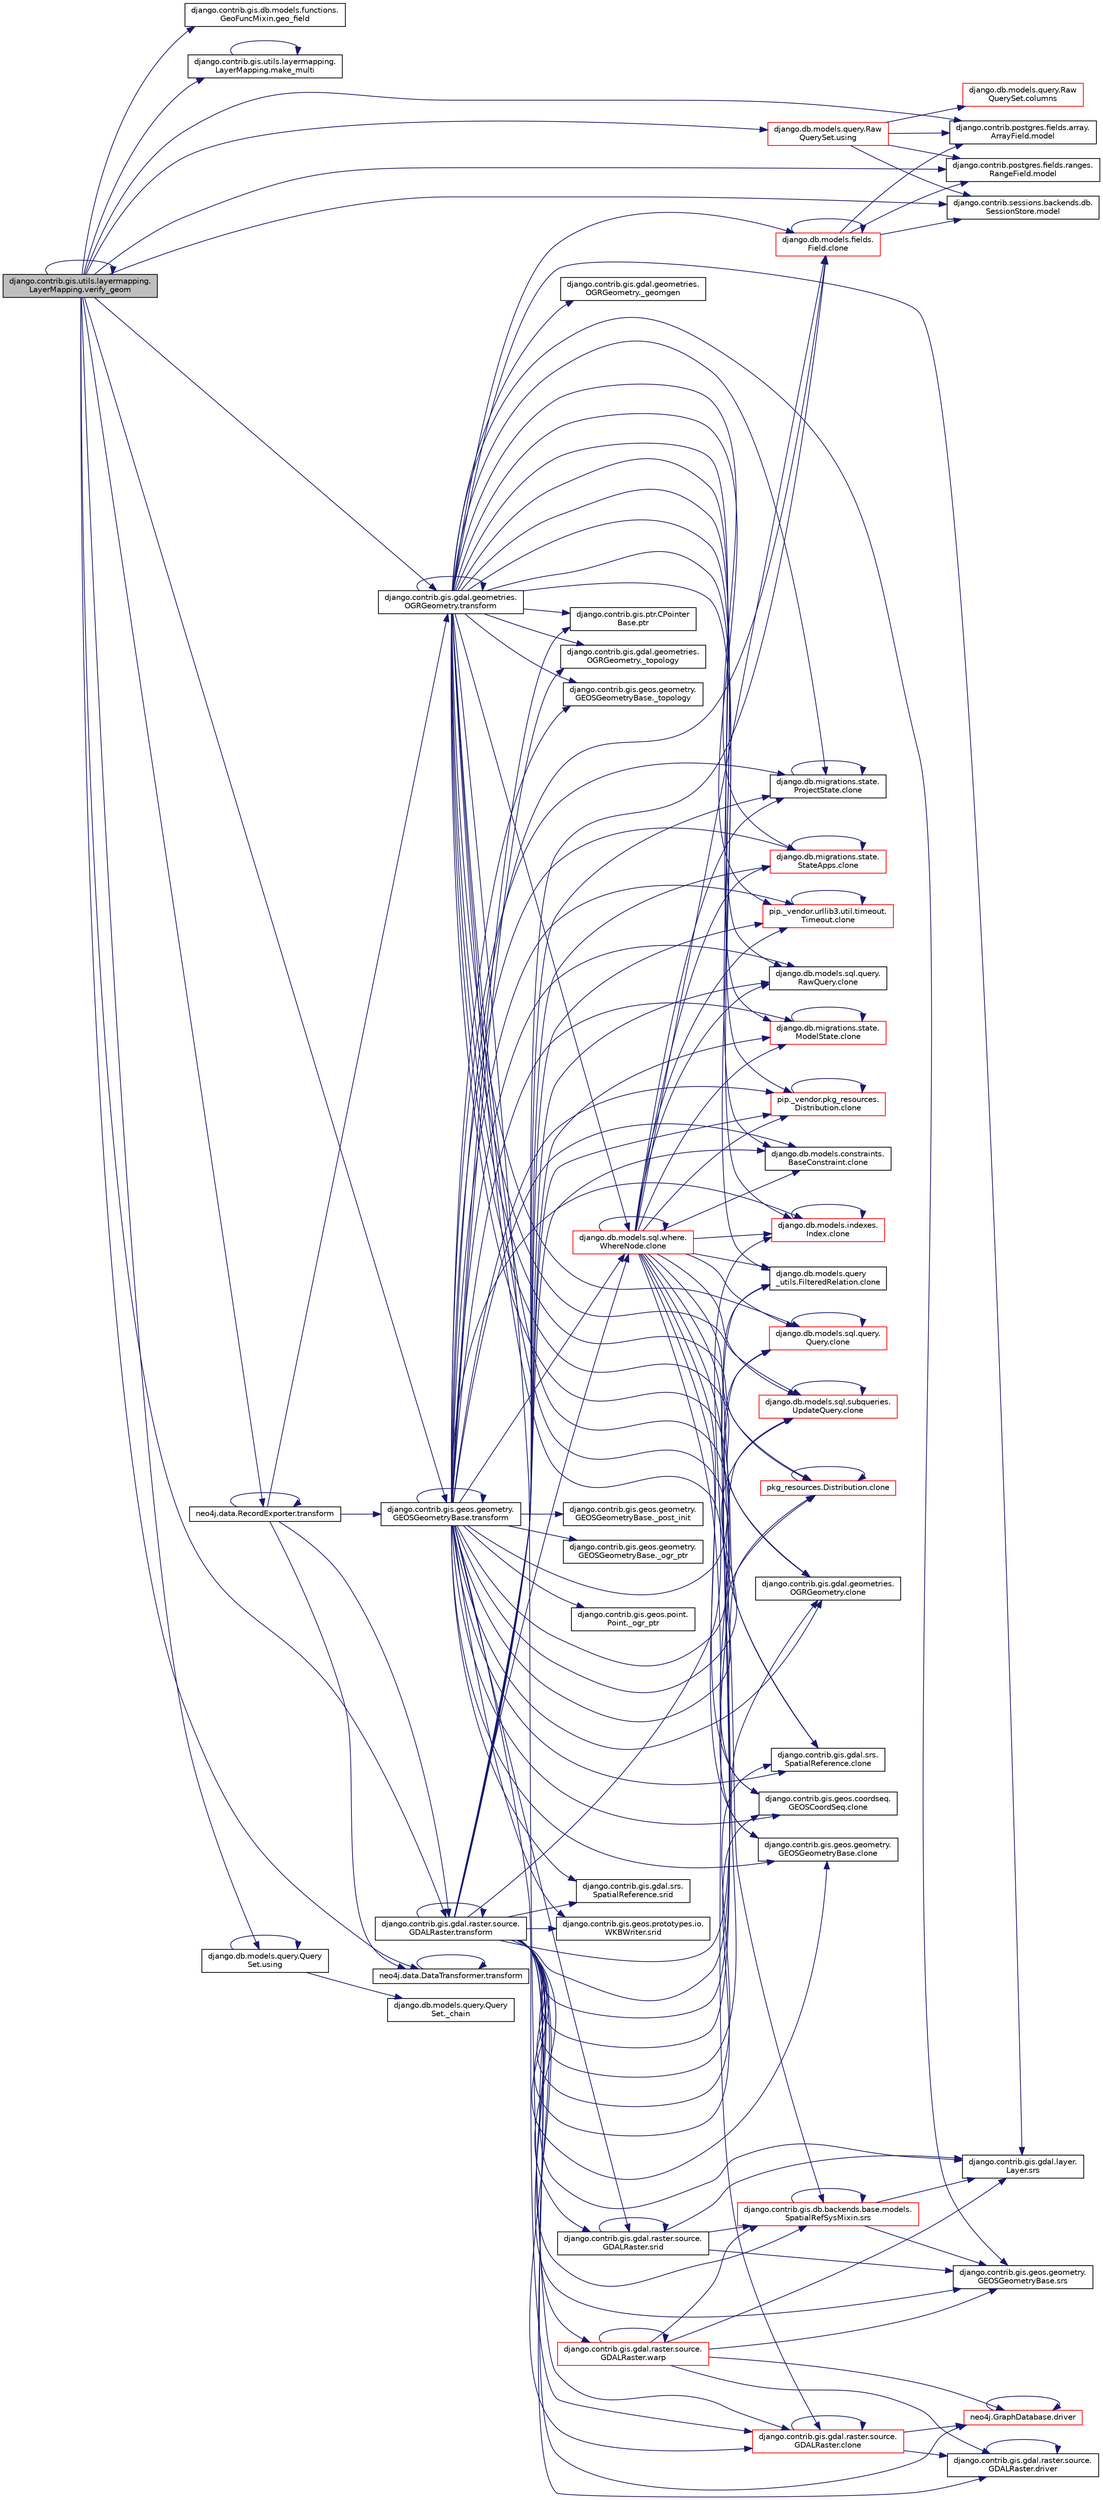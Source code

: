 digraph "django.contrib.gis.utils.layermapping.LayerMapping.verify_geom"
{
 // LATEX_PDF_SIZE
  edge [fontname="Helvetica",fontsize="10",labelfontname="Helvetica",labelfontsize="10"];
  node [fontname="Helvetica",fontsize="10",shape=record];
  rankdir="LR";
  Node1 [label="django.contrib.gis.utils.layermapping.\lLayerMapping.verify_geom",height=0.2,width=0.4,color="black", fillcolor="grey75", style="filled", fontcolor="black",tooltip=" "];
  Node1 -> Node2 [color="midnightblue",fontsize="10",style="solid",fontname="Helvetica"];
  Node2 [label="django.contrib.gis.db.models.functions.\lGeoFuncMixin.geo_field",height=0.2,width=0.4,color="black", fillcolor="white", style="filled",URL="$d4/d5c/classdjango_1_1contrib_1_1gis_1_1db_1_1models_1_1functions_1_1_geo_func_mixin.html#a9c40f3ce1a98ea98a44693067a159f0f",tooltip=" "];
  Node1 -> Node3 [color="midnightblue",fontsize="10",style="solid",fontname="Helvetica"];
  Node3 [label="django.contrib.gis.utils.layermapping.\lLayerMapping.make_multi",height=0.2,width=0.4,color="black", fillcolor="white", style="filled",URL="$d5/d90/classdjango_1_1contrib_1_1gis_1_1utils_1_1layermapping_1_1_layer_mapping.html#a932d2189f0a67518f73dcbd11468744e",tooltip=" "];
  Node3 -> Node3 [color="midnightblue",fontsize="10",style="solid",fontname="Helvetica"];
  Node1 -> Node4 [color="midnightblue",fontsize="10",style="solid",fontname="Helvetica"];
  Node4 [label="django.contrib.postgres.fields.array.\lArrayField.model",height=0.2,width=0.4,color="black", fillcolor="white", style="filled",URL="$dc/ddf/classdjango_1_1contrib_1_1postgres_1_1fields_1_1array_1_1_array_field.html#a43ec884d709f829e50c6881dc369ce94",tooltip=" "];
  Node1 -> Node5 [color="midnightblue",fontsize="10",style="solid",fontname="Helvetica"];
  Node5 [label="django.contrib.postgres.fields.ranges.\lRangeField.model",height=0.2,width=0.4,color="black", fillcolor="white", style="filled",URL="$d5/d99/classdjango_1_1contrib_1_1postgres_1_1fields_1_1ranges_1_1_range_field.html#a5f5cfd6917f141914484d606279cf20a",tooltip=" "];
  Node1 -> Node6 [color="midnightblue",fontsize="10",style="solid",fontname="Helvetica"];
  Node6 [label="django.contrib.sessions.backends.db.\lSessionStore.model",height=0.2,width=0.4,color="black", fillcolor="white", style="filled",URL="$d2/d1a/classdjango_1_1contrib_1_1sessions_1_1backends_1_1db_1_1_session_store.html#a9b2f42869f296eab5fab4dd5867285df",tooltip=" "];
  Node1 -> Node7 [color="midnightblue",fontsize="10",style="solid",fontname="Helvetica"];
  Node7 [label="django.contrib.gis.gdal.geometries.\lOGRGeometry.transform",height=0.2,width=0.4,color="black", fillcolor="white", style="filled",URL="$dd/d78/classdjango_1_1contrib_1_1gis_1_1gdal_1_1geometries_1_1_o_g_r_geometry.html#a226a7d57d4415577e5134c074054bc99",tooltip=" "];
  Node7 -> Node8 [color="midnightblue",fontsize="10",style="solid",fontname="Helvetica"];
  Node8 [label="django.contrib.gis.gdal.geometries.\lOGRGeometry._geomgen",height=0.2,width=0.4,color="black", fillcolor="white", style="filled",URL="$dd/d78/classdjango_1_1contrib_1_1gis_1_1gdal_1_1geometries_1_1_o_g_r_geometry.html#ae1622eb7a9efcc0f3c74c09dbb4d6e6b",tooltip=" "];
  Node7 -> Node9 [color="midnightblue",fontsize="10",style="solid",fontname="Helvetica"];
  Node9 [label="django.contrib.gis.gdal.geometries.\lOGRGeometry._topology",height=0.2,width=0.4,color="black", fillcolor="white", style="filled",URL="$dd/d78/classdjango_1_1contrib_1_1gis_1_1gdal_1_1geometries_1_1_o_g_r_geometry.html#aef218d7920cb6e8918bc04bf9953df59",tooltip=" "];
  Node7 -> Node10 [color="midnightblue",fontsize="10",style="solid",fontname="Helvetica"];
  Node10 [label="django.contrib.gis.geos.geometry.\lGEOSGeometryBase._topology",height=0.2,width=0.4,color="black", fillcolor="white", style="filled",URL="$d0/d97/classdjango_1_1contrib_1_1gis_1_1geos_1_1geometry_1_1_g_e_o_s_geometry_base.html#a0d02dae18ef26858fe1516ede3af2923",tooltip=" "];
  Node7 -> Node11 [color="midnightblue",fontsize="10",style="solid",fontname="Helvetica"];
  Node11 [label="django.contrib.gis.gdal.geometries.\lOGRGeometry.clone",height=0.2,width=0.4,color="black", fillcolor="white", style="filled",URL="$dd/d78/classdjango_1_1contrib_1_1gis_1_1gdal_1_1geometries_1_1_o_g_r_geometry.html#aa632a5e07e0facf26b59c993c332b863",tooltip=" "];
  Node7 -> Node12 [color="midnightblue",fontsize="10",style="solid",fontname="Helvetica"];
  Node12 [label="django.contrib.gis.gdal.srs.\lSpatialReference.clone",height=0.2,width=0.4,color="black", fillcolor="white", style="filled",URL="$d7/dda/classdjango_1_1contrib_1_1gis_1_1gdal_1_1srs_1_1_spatial_reference.html#ab518a573c006e7fd51d3c611f1e3d5d1",tooltip=" "];
  Node7 -> Node13 [color="midnightblue",fontsize="10",style="solid",fontname="Helvetica"];
  Node13 [label="django.contrib.gis.geos.coordseq.\lGEOSCoordSeq.clone",height=0.2,width=0.4,color="black", fillcolor="white", style="filled",URL="$d5/d0c/classdjango_1_1contrib_1_1gis_1_1geos_1_1coordseq_1_1_g_e_o_s_coord_seq.html#aa6bb2cfdaa60bf19cc387c4ab5747e79",tooltip=" "];
  Node7 -> Node14 [color="midnightblue",fontsize="10",style="solid",fontname="Helvetica"];
  Node14 [label="django.contrib.gis.geos.geometry.\lGEOSGeometryBase.clone",height=0.2,width=0.4,color="black", fillcolor="white", style="filled",URL="$d0/d97/classdjango_1_1contrib_1_1gis_1_1geos_1_1geometry_1_1_g_e_o_s_geometry_base.html#aaf92d5e776a1fedcb39b52a36e4dabb1",tooltip=" "];
  Node7 -> Node15 [color="midnightblue",fontsize="10",style="solid",fontname="Helvetica"];
  Node15 [label="django.db.migrations.state.\lProjectState.clone",height=0.2,width=0.4,color="black", fillcolor="white", style="filled",URL="$de/db2/classdjango_1_1db_1_1migrations_1_1state_1_1_project_state.html#a22b8c0c95a34494529722755f2f7fb08",tooltip=" "];
  Node15 -> Node15 [color="midnightblue",fontsize="10",style="solid",fontname="Helvetica"];
  Node7 -> Node16 [color="midnightblue",fontsize="10",style="solid",fontname="Helvetica"];
  Node16 [label="django.db.migrations.state.\lStateApps.clone",height=0.2,width=0.4,color="red", fillcolor="white", style="filled",URL="$d3/d9a/classdjango_1_1db_1_1migrations_1_1state_1_1_state_apps.html#a821944752bc7080daff8c38bb20e3943",tooltip=" "];
  Node16 -> Node16 [color="midnightblue",fontsize="10",style="solid",fontname="Helvetica"];
  Node7 -> Node1524 [color="midnightblue",fontsize="10",style="solid",fontname="Helvetica"];
  Node1524 [label="django.db.migrations.state.\lModelState.clone",height=0.2,width=0.4,color="red", fillcolor="white", style="filled",URL="$d1/d62/classdjango_1_1db_1_1migrations_1_1state_1_1_model_state.html#ab5feb03ae6d22923dd5029a5cfb8abb0",tooltip=" "];
  Node1524 -> Node1524 [color="midnightblue",fontsize="10",style="solid",fontname="Helvetica"];
  Node7 -> Node1572 [color="midnightblue",fontsize="10",style="solid",fontname="Helvetica"];
  Node1572 [label="django.db.models.constraints.\lBaseConstraint.clone",height=0.2,width=0.4,color="black", fillcolor="white", style="filled",URL="$da/d8b/classdjango_1_1db_1_1models_1_1constraints_1_1_base_constraint.html#aa8f687025c9ab3afd1c3e0be4aeb38e5",tooltip=" "];
  Node7 -> Node1573 [color="midnightblue",fontsize="10",style="solid",fontname="Helvetica"];
  Node1573 [label="django.db.models.fields.\lField.clone",height=0.2,width=0.4,color="red", fillcolor="white", style="filled",URL="$db/d75/classdjango_1_1db_1_1models_1_1fields_1_1_field.html#ae8df23501cdf746b169871b4c3b8fd68",tooltip=" "];
  Node1573 -> Node1573 [color="midnightblue",fontsize="10",style="solid",fontname="Helvetica"];
  Node1573 -> Node4 [color="midnightblue",fontsize="10",style="solid",fontname="Helvetica"];
  Node1573 -> Node5 [color="midnightblue",fontsize="10",style="solid",fontname="Helvetica"];
  Node1573 -> Node6 [color="midnightblue",fontsize="10",style="solid",fontname="Helvetica"];
  Node7 -> Node1838 [color="midnightblue",fontsize="10",style="solid",fontname="Helvetica"];
  Node1838 [label="django.db.models.indexes.\lIndex.clone",height=0.2,width=0.4,color="red", fillcolor="white", style="filled",URL="$d9/de5/classdjango_1_1db_1_1models_1_1indexes_1_1_index.html#a4a72c5cec1fcccfa88858c5605fb6a3d",tooltip=" "];
  Node1838 -> Node1838 [color="midnightblue",fontsize="10",style="solid",fontname="Helvetica"];
  Node7 -> Node1839 [color="midnightblue",fontsize="10",style="solid",fontname="Helvetica"];
  Node1839 [label="django.db.models.query\l_utils.FilteredRelation.clone",height=0.2,width=0.4,color="black", fillcolor="white", style="filled",URL="$d0/d2b/classdjango_1_1db_1_1models_1_1query__utils_1_1_filtered_relation.html#a9f4dae850af9de18248db090365c8ae6",tooltip=" "];
  Node7 -> Node1840 [color="midnightblue",fontsize="10",style="solid",fontname="Helvetica"];
  Node1840 [label="django.db.models.sql.query.\lQuery.clone",height=0.2,width=0.4,color="red", fillcolor="white", style="filled",URL="$d6/d30/classdjango_1_1db_1_1models_1_1sql_1_1query_1_1_query.html#a1a0da276f10cd0bf92b0b5c038210ec0",tooltip=" "];
  Node1840 -> Node1840 [color="midnightblue",fontsize="10",style="solid",fontname="Helvetica"];
  Node7 -> Node1844 [color="midnightblue",fontsize="10",style="solid",fontname="Helvetica"];
  Node1844 [label="django.db.models.sql.subqueries.\lUpdateQuery.clone",height=0.2,width=0.4,color="red", fillcolor="white", style="filled",URL="$d5/de4/classdjango_1_1db_1_1models_1_1sql_1_1subqueries_1_1_update_query.html#aa27f04cebfd03635df399ef4c8a4b203",tooltip=" "];
  Node1844 -> Node1844 [color="midnightblue",fontsize="10",style="solid",fontname="Helvetica"];
  Node7 -> Node1873 [color="midnightblue",fontsize="10",style="solid",fontname="Helvetica"];
  Node1873 [label="django.db.models.sql.where.\lWhereNode.clone",height=0.2,width=0.4,color="red", fillcolor="white", style="filled",URL="$db/da3/classdjango_1_1db_1_1models_1_1sql_1_1where_1_1_where_node.html#aa169773c5fb2dda662bec5946ed79263",tooltip=" "];
  Node1873 -> Node11 [color="midnightblue",fontsize="10",style="solid",fontname="Helvetica"];
  Node1873 -> Node12 [color="midnightblue",fontsize="10",style="solid",fontname="Helvetica"];
  Node1873 -> Node13 [color="midnightblue",fontsize="10",style="solid",fontname="Helvetica"];
  Node1873 -> Node14 [color="midnightblue",fontsize="10",style="solid",fontname="Helvetica"];
  Node1873 -> Node15 [color="midnightblue",fontsize="10",style="solid",fontname="Helvetica"];
  Node1873 -> Node16 [color="midnightblue",fontsize="10",style="solid",fontname="Helvetica"];
  Node1873 -> Node1524 [color="midnightblue",fontsize="10",style="solid",fontname="Helvetica"];
  Node1873 -> Node1572 [color="midnightblue",fontsize="10",style="solid",fontname="Helvetica"];
  Node1873 -> Node1573 [color="midnightblue",fontsize="10",style="solid",fontname="Helvetica"];
  Node1873 -> Node1838 [color="midnightblue",fontsize="10",style="solid",fontname="Helvetica"];
  Node1873 -> Node1839 [color="midnightblue",fontsize="10",style="solid",fontname="Helvetica"];
  Node1873 -> Node1840 [color="midnightblue",fontsize="10",style="solid",fontname="Helvetica"];
  Node1873 -> Node1844 [color="midnightblue",fontsize="10",style="solid",fontname="Helvetica"];
  Node1873 -> Node1873 [color="midnightblue",fontsize="10",style="solid",fontname="Helvetica"];
  Node1873 -> Node1878 [color="midnightblue",fontsize="10",style="solid",fontname="Helvetica"];
  Node1878 [label="pip._vendor.urllib3.util.timeout.\lTimeout.clone",height=0.2,width=0.4,color="red", fillcolor="white", style="filled",URL="$d7/d0f/classpip_1_1__vendor_1_1urllib3_1_1util_1_1timeout_1_1_timeout.html#adf3e93289276c7920b5bfa24ce7ad651",tooltip=" "];
  Node1878 -> Node1878 [color="midnightblue",fontsize="10",style="solid",fontname="Helvetica"];
  Node1873 -> Node1882 [color="midnightblue",fontsize="10",style="solid",fontname="Helvetica"];
  Node1882 [label="pip._vendor.pkg_resources.\lDistribution.clone",height=0.2,width=0.4,color="red", fillcolor="white", style="filled",URL="$d0/ddb/classpip_1_1__vendor_1_1pkg__resources_1_1_distribution.html#a9928966be415e533c49972011db1a5a2",tooltip=" "];
  Node1882 -> Node1882 [color="midnightblue",fontsize="10",style="solid",fontname="Helvetica"];
  Node1873 -> Node1887 [color="midnightblue",fontsize="10",style="solid",fontname="Helvetica"];
  Node1887 [label="pkg_resources.Distribution.clone",height=0.2,width=0.4,color="red", fillcolor="white", style="filled",URL="$d8/d25/classpkg__resources_1_1_distribution.html#a3efa2d30d3271d07ebea1943f13db873",tooltip=" "];
  Node1887 -> Node1887 [color="midnightblue",fontsize="10",style="solid",fontname="Helvetica"];
  Node1873 -> Node1888 [color="midnightblue",fontsize="10",style="solid",fontname="Helvetica"];
  Node1888 [label="django.contrib.gis.gdal.raster.source.\lGDALRaster.clone",height=0.2,width=0.4,color="red", fillcolor="white", style="filled",URL="$db/dff/classdjango_1_1contrib_1_1gis_1_1gdal_1_1raster_1_1source_1_1_g_d_a_l_raster.html#ab942a134825c7588400201443c9fd128",tooltip=" "];
  Node1888 -> Node1888 [color="midnightblue",fontsize="10",style="solid",fontname="Helvetica"];
  Node1888 -> Node1891 [color="midnightblue",fontsize="10",style="solid",fontname="Helvetica"];
  Node1891 [label="neo4j.GraphDatabase.driver",height=0.2,width=0.4,color="red", fillcolor="white", style="filled",URL="$d7/d6e/classneo4j_1_1_graph_database.html#a2673a1569da3fb25ba1213cbdbedddaa",tooltip=" "];
  Node1891 -> Node1891 [color="midnightblue",fontsize="10",style="solid",fontname="Helvetica"];
  Node1888 -> Node1894 [color="midnightblue",fontsize="10",style="solid",fontname="Helvetica"];
  Node1894 [label="django.contrib.gis.gdal.raster.source.\lGDALRaster.driver",height=0.2,width=0.4,color="black", fillcolor="white", style="filled",URL="$db/dff/classdjango_1_1contrib_1_1gis_1_1gdal_1_1raster_1_1source_1_1_g_d_a_l_raster.html#a23f2ee063da4f027cdd9d8d36cb84d94",tooltip=" "];
  Node1894 -> Node1894 [color="midnightblue",fontsize="10",style="solid",fontname="Helvetica"];
  Node1873 -> Node1895 [color="midnightblue",fontsize="10",style="solid",fontname="Helvetica"];
  Node1895 [label="django.db.models.sql.query.\lRawQuery.clone",height=0.2,width=0.4,color="black", fillcolor="white", style="filled",URL="$db/dfa/classdjango_1_1db_1_1models_1_1sql_1_1query_1_1_raw_query.html#a41e402ece12880e64e595a71991cd8bb",tooltip=" "];
  Node7 -> Node1878 [color="midnightblue",fontsize="10",style="solid",fontname="Helvetica"];
  Node7 -> Node1882 [color="midnightblue",fontsize="10",style="solid",fontname="Helvetica"];
  Node7 -> Node1887 [color="midnightblue",fontsize="10",style="solid",fontname="Helvetica"];
  Node7 -> Node1888 [color="midnightblue",fontsize="10",style="solid",fontname="Helvetica"];
  Node7 -> Node1895 [color="midnightblue",fontsize="10",style="solid",fontname="Helvetica"];
  Node7 -> Node25 [color="midnightblue",fontsize="10",style="solid",fontname="Helvetica"];
  Node25 [label="django.contrib.gis.ptr.CPointer\lBase.ptr",height=0.2,width=0.4,color="black", fillcolor="white", style="filled",URL="$da/dc5/classdjango_1_1contrib_1_1gis_1_1ptr_1_1_c_pointer_base.html#a234177319d249573c7dd6508c5ca9095",tooltip=" "];
  Node7 -> Node1204 [color="midnightblue",fontsize="10",style="solid",fontname="Helvetica"];
  Node1204 [label="django.contrib.gis.db.backends.base.models.\lSpatialRefSysMixin.srs",height=0.2,width=0.4,color="red", fillcolor="white", style="filled",URL="$d5/d73/classdjango_1_1contrib_1_1gis_1_1db_1_1backends_1_1base_1_1models_1_1_spatial_ref_sys_mixin.html#a872cc376b9ec7a9d3e0f5d3529890ef5",tooltip=" "];
  Node1204 -> Node1204 [color="midnightblue",fontsize="10",style="solid",fontname="Helvetica"];
  Node1204 -> Node1205 [color="midnightblue",fontsize="10",style="solid",fontname="Helvetica"];
  Node1205 [label="django.contrib.gis.gdal.layer.\lLayer.srs",height=0.2,width=0.4,color="black", fillcolor="white", style="filled",URL="$d9/d84/classdjango_1_1contrib_1_1gis_1_1gdal_1_1layer_1_1_layer.html#ad884cafef725038c4ca1d5d8cedd62ef",tooltip=" "];
  Node1204 -> Node1206 [color="midnightblue",fontsize="10",style="solid",fontname="Helvetica"];
  Node1206 [label="django.contrib.gis.geos.geometry.\lGEOSGeometryBase.srs",height=0.2,width=0.4,color="black", fillcolor="white", style="filled",URL="$d0/d97/classdjango_1_1contrib_1_1gis_1_1geos_1_1geometry_1_1_g_e_o_s_geometry_base.html#ac6e2fa1f2df958d4cdcf458cbe80931e",tooltip=" "];
  Node7 -> Node1205 [color="midnightblue",fontsize="10",style="solid",fontname="Helvetica"];
  Node7 -> Node1206 [color="midnightblue",fontsize="10",style="solid",fontname="Helvetica"];
  Node7 -> Node7 [color="midnightblue",fontsize="10",style="solid",fontname="Helvetica"];
  Node1 -> Node4503 [color="midnightblue",fontsize="10",style="solid",fontname="Helvetica"];
  Node4503 [label="django.contrib.gis.geos.geometry.\lGEOSGeometryBase.transform",height=0.2,width=0.4,color="black", fillcolor="white", style="filled",URL="$d0/d97/classdjango_1_1contrib_1_1gis_1_1geos_1_1geometry_1_1_g_e_o_s_geometry_base.html#ac923464876d4b3837fba9dd803901fd4",tooltip=" "];
  Node4503 -> Node4504 [color="midnightblue",fontsize="10",style="solid",fontname="Helvetica"];
  Node4504 [label="django.contrib.gis.geos.geometry.\lGEOSGeometryBase._ogr_ptr",height=0.2,width=0.4,color="black", fillcolor="white", style="filled",URL="$d0/d97/classdjango_1_1contrib_1_1gis_1_1geos_1_1geometry_1_1_g_e_o_s_geometry_base.html#abf735e9206ba8611bb65a74f960c8542",tooltip=" "];
  Node4503 -> Node4505 [color="midnightblue",fontsize="10",style="solid",fontname="Helvetica"];
  Node4505 [label="django.contrib.gis.geos.point.\lPoint._ogr_ptr",height=0.2,width=0.4,color="black", fillcolor="white", style="filled",URL="$d2/d93/classdjango_1_1contrib_1_1gis_1_1geos_1_1point_1_1_point.html#a9c02fc2f123c45560de289ab23f6c5bd",tooltip=" "];
  Node4503 -> Node1914 [color="midnightblue",fontsize="10",style="solid",fontname="Helvetica"];
  Node1914 [label="django.contrib.gis.geos.geometry.\lGEOSGeometryBase._post_init",height=0.2,width=0.4,color="black", fillcolor="white", style="filled",URL="$d0/d97/classdjango_1_1contrib_1_1gis_1_1geos_1_1geometry_1_1_g_e_o_s_geometry_base.html#a883224417fc1b77ba2ea40a50e4216b8",tooltip=" "];
  Node4503 -> Node9 [color="midnightblue",fontsize="10",style="solid",fontname="Helvetica"];
  Node4503 -> Node10 [color="midnightblue",fontsize="10",style="solid",fontname="Helvetica"];
  Node4503 -> Node11 [color="midnightblue",fontsize="10",style="solid",fontname="Helvetica"];
  Node4503 -> Node12 [color="midnightblue",fontsize="10",style="solid",fontname="Helvetica"];
  Node4503 -> Node13 [color="midnightblue",fontsize="10",style="solid",fontname="Helvetica"];
  Node4503 -> Node14 [color="midnightblue",fontsize="10",style="solid",fontname="Helvetica"];
  Node4503 -> Node15 [color="midnightblue",fontsize="10",style="solid",fontname="Helvetica"];
  Node4503 -> Node16 [color="midnightblue",fontsize="10",style="solid",fontname="Helvetica"];
  Node4503 -> Node1524 [color="midnightblue",fontsize="10",style="solid",fontname="Helvetica"];
  Node4503 -> Node1572 [color="midnightblue",fontsize="10",style="solid",fontname="Helvetica"];
  Node4503 -> Node1573 [color="midnightblue",fontsize="10",style="solid",fontname="Helvetica"];
  Node4503 -> Node1838 [color="midnightblue",fontsize="10",style="solid",fontname="Helvetica"];
  Node4503 -> Node1839 [color="midnightblue",fontsize="10",style="solid",fontname="Helvetica"];
  Node4503 -> Node1840 [color="midnightblue",fontsize="10",style="solid",fontname="Helvetica"];
  Node4503 -> Node1844 [color="midnightblue",fontsize="10",style="solid",fontname="Helvetica"];
  Node4503 -> Node1873 [color="midnightblue",fontsize="10",style="solid",fontname="Helvetica"];
  Node4503 -> Node1878 [color="midnightblue",fontsize="10",style="solid",fontname="Helvetica"];
  Node4503 -> Node1882 [color="midnightblue",fontsize="10",style="solid",fontname="Helvetica"];
  Node4503 -> Node1887 [color="midnightblue",fontsize="10",style="solid",fontname="Helvetica"];
  Node4503 -> Node1888 [color="midnightblue",fontsize="10",style="solid",fontname="Helvetica"];
  Node4503 -> Node1895 [color="midnightblue",fontsize="10",style="solid",fontname="Helvetica"];
  Node4503 -> Node25 [color="midnightblue",fontsize="10",style="solid",fontname="Helvetica"];
  Node4503 -> Node1203 [color="midnightblue",fontsize="10",style="solid",fontname="Helvetica"];
  Node1203 [label="django.contrib.gis.gdal.raster.source.\lGDALRaster.srid",height=0.2,width=0.4,color="black", fillcolor="white", style="filled",URL="$db/dff/classdjango_1_1contrib_1_1gis_1_1gdal_1_1raster_1_1source_1_1_g_d_a_l_raster.html#abb1a0c5b76ca4f874311778d1317b753",tooltip=" "];
  Node1203 -> Node1203 [color="midnightblue",fontsize="10",style="solid",fontname="Helvetica"];
  Node1203 -> Node1204 [color="midnightblue",fontsize="10",style="solid",fontname="Helvetica"];
  Node1203 -> Node1205 [color="midnightblue",fontsize="10",style="solid",fontname="Helvetica"];
  Node1203 -> Node1206 [color="midnightblue",fontsize="10",style="solid",fontname="Helvetica"];
  Node4503 -> Node1215 [color="midnightblue",fontsize="10",style="solid",fontname="Helvetica"];
  Node1215 [label="django.contrib.gis.gdal.srs.\lSpatialReference.srid",height=0.2,width=0.4,color="black", fillcolor="white", style="filled",URL="$d7/dda/classdjango_1_1contrib_1_1gis_1_1gdal_1_1srs_1_1_spatial_reference.html#a0cc788e40b30278bebe00a9146de2fbf",tooltip=" "];
  Node4503 -> Node1216 [color="midnightblue",fontsize="10",style="solid",fontname="Helvetica"];
  Node1216 [label="django.contrib.gis.geos.prototypes.io.\lWKBWriter.srid",height=0.2,width=0.4,color="black", fillcolor="white", style="filled",URL="$d9/db5/classdjango_1_1contrib_1_1gis_1_1geos_1_1prototypes_1_1io_1_1_w_k_b_writer.html#af41f8fab147304182f500da25e0a4bda",tooltip=" "];
  Node4503 -> Node4503 [color="midnightblue",fontsize="10",style="solid",fontname="Helvetica"];
  Node1 -> Node4506 [color="midnightblue",fontsize="10",style="solid",fontname="Helvetica"];
  Node4506 [label="django.contrib.gis.gdal.raster.source.\lGDALRaster.transform",height=0.2,width=0.4,color="black", fillcolor="white", style="filled",URL="$db/dff/classdjango_1_1contrib_1_1gis_1_1gdal_1_1raster_1_1source_1_1_g_d_a_l_raster.html#af3ba81aa62a5cbe23044654c37dc4d7e",tooltip=" "];
  Node4506 -> Node11 [color="midnightblue",fontsize="10",style="solid",fontname="Helvetica"];
  Node4506 -> Node12 [color="midnightblue",fontsize="10",style="solid",fontname="Helvetica"];
  Node4506 -> Node13 [color="midnightblue",fontsize="10",style="solid",fontname="Helvetica"];
  Node4506 -> Node14 [color="midnightblue",fontsize="10",style="solid",fontname="Helvetica"];
  Node4506 -> Node15 [color="midnightblue",fontsize="10",style="solid",fontname="Helvetica"];
  Node4506 -> Node16 [color="midnightblue",fontsize="10",style="solid",fontname="Helvetica"];
  Node4506 -> Node1524 [color="midnightblue",fontsize="10",style="solid",fontname="Helvetica"];
  Node4506 -> Node1572 [color="midnightblue",fontsize="10",style="solid",fontname="Helvetica"];
  Node4506 -> Node1573 [color="midnightblue",fontsize="10",style="solid",fontname="Helvetica"];
  Node4506 -> Node1838 [color="midnightblue",fontsize="10",style="solid",fontname="Helvetica"];
  Node4506 -> Node1839 [color="midnightblue",fontsize="10",style="solid",fontname="Helvetica"];
  Node4506 -> Node1840 [color="midnightblue",fontsize="10",style="solid",fontname="Helvetica"];
  Node4506 -> Node1844 [color="midnightblue",fontsize="10",style="solid",fontname="Helvetica"];
  Node4506 -> Node1873 [color="midnightblue",fontsize="10",style="solid",fontname="Helvetica"];
  Node4506 -> Node1878 [color="midnightblue",fontsize="10",style="solid",fontname="Helvetica"];
  Node4506 -> Node1882 [color="midnightblue",fontsize="10",style="solid",fontname="Helvetica"];
  Node4506 -> Node1887 [color="midnightblue",fontsize="10",style="solid",fontname="Helvetica"];
  Node4506 -> Node1888 [color="midnightblue",fontsize="10",style="solid",fontname="Helvetica"];
  Node4506 -> Node1895 [color="midnightblue",fontsize="10",style="solid",fontname="Helvetica"];
  Node4506 -> Node1891 [color="midnightblue",fontsize="10",style="solid",fontname="Helvetica"];
  Node4506 -> Node1894 [color="midnightblue",fontsize="10",style="solid",fontname="Helvetica"];
  Node4506 -> Node1203 [color="midnightblue",fontsize="10",style="solid",fontname="Helvetica"];
  Node4506 -> Node1215 [color="midnightblue",fontsize="10",style="solid",fontname="Helvetica"];
  Node4506 -> Node1216 [color="midnightblue",fontsize="10",style="solid",fontname="Helvetica"];
  Node4506 -> Node1204 [color="midnightblue",fontsize="10",style="solid",fontname="Helvetica"];
  Node4506 -> Node1205 [color="midnightblue",fontsize="10",style="solid",fontname="Helvetica"];
  Node4506 -> Node1206 [color="midnightblue",fontsize="10",style="solid",fontname="Helvetica"];
  Node4506 -> Node4506 [color="midnightblue",fontsize="10",style="solid",fontname="Helvetica"];
  Node4506 -> Node4507 [color="midnightblue",fontsize="10",style="solid",fontname="Helvetica"];
  Node4507 [label="django.contrib.gis.gdal.raster.source.\lGDALRaster.warp",height=0.2,width=0.4,color="red", fillcolor="white", style="filled",URL="$db/dff/classdjango_1_1contrib_1_1gis_1_1gdal_1_1raster_1_1source_1_1_g_d_a_l_raster.html#af64afc2beed3f3b03ade69f220bdad7c",tooltip=" "];
  Node4507 -> Node1891 [color="midnightblue",fontsize="10",style="solid",fontname="Helvetica"];
  Node4507 -> Node1894 [color="midnightblue",fontsize="10",style="solid",fontname="Helvetica"];
  Node4507 -> Node1204 [color="midnightblue",fontsize="10",style="solid",fontname="Helvetica"];
  Node4507 -> Node1205 [color="midnightblue",fontsize="10",style="solid",fontname="Helvetica"];
  Node4507 -> Node1206 [color="midnightblue",fontsize="10",style="solid",fontname="Helvetica"];
  Node4507 -> Node4507 [color="midnightblue",fontsize="10",style="solid",fontname="Helvetica"];
  Node1 -> Node4513 [color="midnightblue",fontsize="10",style="solid",fontname="Helvetica"];
  Node4513 [label="neo4j.data.DataTransformer.transform",height=0.2,width=0.4,color="black", fillcolor="white", style="filled",URL="$db/df1/classneo4j_1_1data_1_1_data_transformer.html#a1d49c1113baf46d4c082926975e031e4",tooltip=" "];
  Node4513 -> Node4513 [color="midnightblue",fontsize="10",style="solid",fontname="Helvetica"];
  Node1 -> Node4514 [color="midnightblue",fontsize="10",style="solid",fontname="Helvetica"];
  Node4514 [label="neo4j.data.RecordExporter.transform",height=0.2,width=0.4,color="black", fillcolor="white", style="filled",URL="$d0/d43/classneo4j_1_1data_1_1_record_exporter.html#af57c6f246b7a8a74a10483e2b72d2324",tooltip=" "];
  Node4514 -> Node7 [color="midnightblue",fontsize="10",style="solid",fontname="Helvetica"];
  Node4514 -> Node4503 [color="midnightblue",fontsize="10",style="solid",fontname="Helvetica"];
  Node4514 -> Node4506 [color="midnightblue",fontsize="10",style="solid",fontname="Helvetica"];
  Node4514 -> Node4513 [color="midnightblue",fontsize="10",style="solid",fontname="Helvetica"];
  Node4514 -> Node4514 [color="midnightblue",fontsize="10",style="solid",fontname="Helvetica"];
  Node1 -> Node3337 [color="midnightblue",fontsize="10",style="solid",fontname="Helvetica"];
  Node3337 [label="django.db.models.query.Query\lSet.using",height=0.2,width=0.4,color="black", fillcolor="white", style="filled",URL="$dd/d94/classdjango_1_1db_1_1models_1_1query_1_1_query_set.html#a3c9770d6b607ec95792def72f033b84e",tooltip=" "];
  Node3337 -> Node129 [color="midnightblue",fontsize="10",style="solid",fontname="Helvetica"];
  Node129 [label="django.db.models.query.Query\lSet._chain",height=0.2,width=0.4,color="black", fillcolor="white", style="filled",URL="$dd/d94/classdjango_1_1db_1_1models_1_1query_1_1_query_set.html#a7e1b5806921e30da5ca203c9d1d4c2d5",tooltip=" "];
  Node3337 -> Node3337 [color="midnightblue",fontsize="10",style="solid",fontname="Helvetica"];
  Node1 -> Node1021 [color="midnightblue",fontsize="10",style="solid",fontname="Helvetica"];
  Node1021 [label="django.db.models.query.Raw\lQuerySet.using",height=0.2,width=0.4,color="red", fillcolor="white", style="filled",URL="$dd/d2c/classdjango_1_1db_1_1models_1_1query_1_1_raw_query_set.html#afa00103e6226cdc35f5de06b29379004",tooltip=" "];
  Node1021 -> Node1022 [color="midnightblue",fontsize="10",style="solid",fontname="Helvetica"];
  Node1022 [label="django.db.models.query.Raw\lQuerySet.columns",height=0.2,width=0.4,color="red", fillcolor="white", style="filled",URL="$dd/d2c/classdjango_1_1db_1_1models_1_1query_1_1_raw_query_set.html#a8c630d112eb4cf03c177fefa60061ec3",tooltip=" "];
  Node1021 -> Node4 [color="midnightblue",fontsize="10",style="solid",fontname="Helvetica"];
  Node1021 -> Node5 [color="midnightblue",fontsize="10",style="solid",fontname="Helvetica"];
  Node1021 -> Node6 [color="midnightblue",fontsize="10",style="solid",fontname="Helvetica"];
  Node1 -> Node1 [color="midnightblue",fontsize="10",style="solid",fontname="Helvetica"];
}
